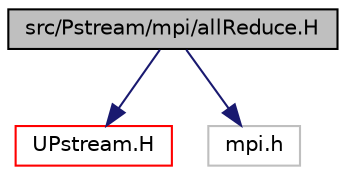 digraph "src/Pstream/mpi/allReduce.H"
{
  bgcolor="transparent";
  edge [fontname="Helvetica",fontsize="10",labelfontname="Helvetica",labelfontsize="10"];
  node [fontname="Helvetica",fontsize="10",shape=record];
  Node0 [label="src/Pstream/mpi/allReduce.H",height=0.2,width=0.4,color="black", fillcolor="grey75", style="filled", fontcolor="black"];
  Node0 -> Node1 [color="midnightblue",fontsize="10",style="solid",fontname="Helvetica"];
  Node1 [label="UPstream.H",height=0.2,width=0.4,color="red",URL="$a09890.html"];
  Node0 -> Node82 [color="midnightblue",fontsize="10",style="solid",fontname="Helvetica"];
  Node82 [label="mpi.h",height=0.2,width=0.4,color="grey75"];
}
